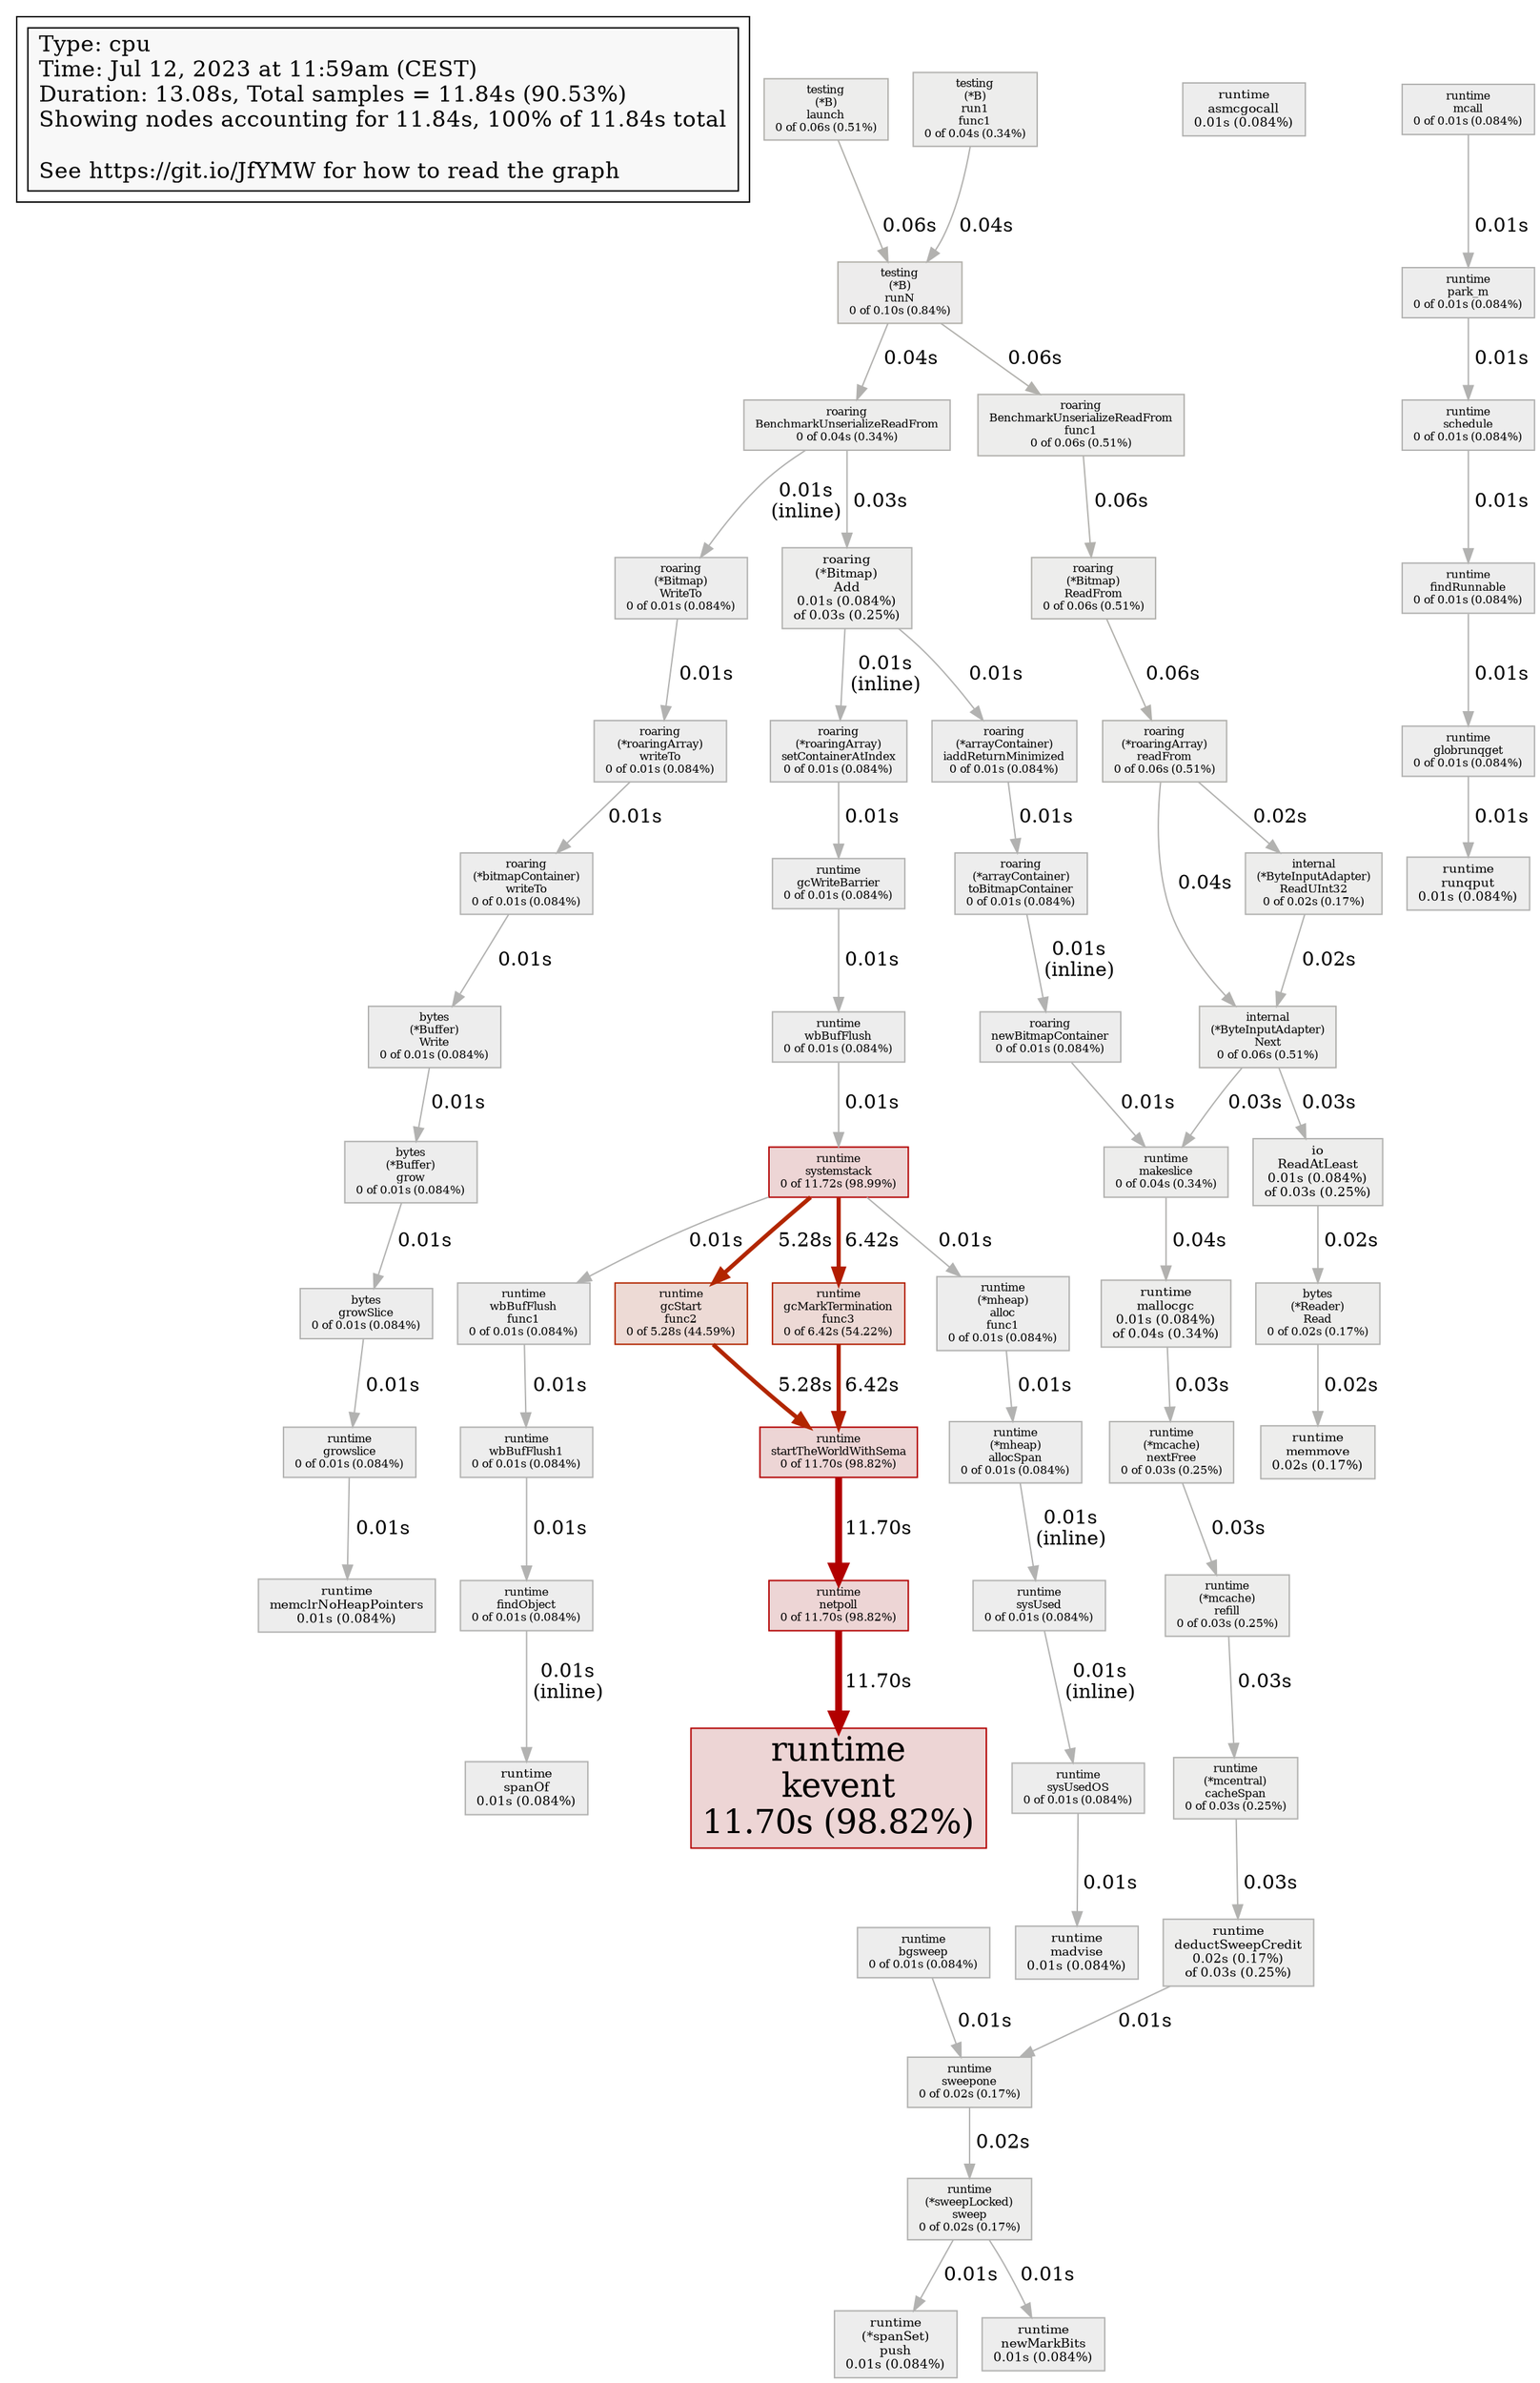 digraph "unnamed" {
node [style=filled fillcolor="#f8f8f8"]
subgraph cluster_L { "Type: cpu" [shape=box fontsize=16 label="Type: cpu\lTime: Jul 12, 2023 at 11:59am (CEST)\lDuration: 13.08s, Total samples = 11.84s (90.53%)\lShowing nodes accounting for 11.84s, 100% of 11.84s total\l\lSee https://git.io/JfYMW for how to read the graph\l"] }
N1 [label="runtime\nkevent\n11.70s (98.82%)" id="node1" fontsize=24 shape=box tooltip="runtime.kevent (11.70s)" color="#b20000" fillcolor="#edd5d5"]
N2 [label="runtime\nsystemstack\n0 of 11.72s (98.99%)" id="node2" fontsize=8 shape=box tooltip="runtime.systemstack (11.72s)" color="#b20000" fillcolor="#edd5d5"]
N3 [label="runtime\nstartTheWorldWithSema\n0 of 11.70s (98.82%)" id="node3" fontsize=8 shape=box tooltip="runtime.startTheWorldWithSema (11.70s)" color="#b20000" fillcolor="#edd5d5"]
N4 [label="testing\n(*B)\nrunN\n0 of 0.10s (0.84%)" id="node4" fontsize=8 shape=box tooltip="testing.(*B).runN (0.10s)" color="#b2b0aa" fillcolor="#edecec"]
N5 [label="internal\n(*ByteInputAdapter)\nNext\n0 of 0.06s (0.51%)" id="node5" fontsize=8 shape=box tooltip="github.com/RoaringBitmap/roaring/internal.(*ByteInputAdapter).Next (0.06s)" color="#b2b1ad" fillcolor="#ededec"]
N6 [label="testing\n(*B)\nlaunch\n0 of 0.06s (0.51%)" id="node6" fontsize=8 shape=box tooltip="testing.(*B).launch (0.06s)" color="#b2b1ad" fillcolor="#ededec"]
N7 [label="roaring\n(*Bitmap)\nAdd\n0.01s (0.084%)\nof 0.03s (0.25%)" id="node7" fontsize=9 shape=box tooltip="github.com/RoaringBitmap/roaring.(*Bitmap).Add (0.03s)" color="#b2b2b0" fillcolor="#ededec"]
N8 [label="roaring\n(*roaringArray)\nreadFrom\n0 of 0.06s (0.51%)" id="node8" fontsize=8 shape=box tooltip="github.com/RoaringBitmap/roaring.(*roaringArray).readFrom (0.06s)" color="#b2b1ad" fillcolor="#ededec"]
N9 [label="runtime\ndeductSweepCredit\n0.02s (0.17%)\nof 0.03s (0.25%)" id="node9" fontsize=9 shape=box tooltip="runtime.deductSweepCredit (0.03s)" color="#b2b2b0" fillcolor="#ededec"]
N10 [label="runtime\nmallocgc\n0.01s (0.084%)\nof 0.04s (0.34%)" id="node10" fontsize=9 shape=box tooltip="runtime.mallocgc (0.04s)" color="#b2b1af" fillcolor="#ededec"]
N11 [label="runtime\nmemmove\n0.02s (0.17%)" id="node11" fontsize=9 shape=box tooltip="runtime.memmove (0.02s)" color="#b2b2b0" fillcolor="#ededec"]
N12 [label="testing\n(*B)\nrun1\nfunc1\n0 of 0.04s (0.34%)" id="node12" fontsize=8 shape=box tooltip="testing.(*B).run1.func1 (0.04s)" color="#b2b1af" fillcolor="#ededec"]
N13 [label="io\nReadAtLeast\n0.01s (0.084%)\nof 0.03s (0.25%)" id="node13" fontsize=9 shape=box tooltip="io.ReadAtLeast (0.03s)" color="#b2b2b0" fillcolor="#ededec"]
N14 [label="roaring\nBenchmarkUnserializeReadFrom\n0 of 0.04s (0.34%)" id="node14" fontsize=8 shape=box tooltip="github.com/RoaringBitmap/roaring.BenchmarkUnserializeReadFrom (0.04s)" color="#b2b1af" fillcolor="#ededec"]
N15 [label="runtime\nmakeslice\n0 of 0.04s (0.34%)" id="node15" fontsize=8 shape=box tooltip="runtime.makeslice (0.04s)" color="#b2b1af" fillcolor="#ededec"]
N16 [label="runtime\nasmcgocall\n0.01s (0.084%)" id="node16" fontsize=9 shape=box tooltip="runtime.asmcgocall (0.01s)" color="#b2b2b1" fillcolor="#ededed"]
N17 [label="runtime\n(*spanSet)\npush\n0.01s (0.084%)" id="node17" fontsize=9 shape=box tooltip="runtime.(*spanSet).push (0.01s)" color="#b2b2b1" fillcolor="#ededed"]
N18 [label="runtime\n(*sweepLocked)\nsweep\n0 of 0.02s (0.17%)" id="node18" fontsize=8 shape=box tooltip="runtime.(*sweepLocked).sweep (0.02s)" color="#b2b2b0" fillcolor="#ededec"]
N19 [label="runtime\nmadvise\n0.01s (0.084%)" id="node19" fontsize=9 shape=box tooltip="runtime.madvise (0.01s)" color="#b2b2b1" fillcolor="#ededed"]
N20 [label="runtime\nmemclrNoHeapPointers\n0.01s (0.084%)" id="node20" fontsize=9 shape=box tooltip="runtime.memclrNoHeapPointers (0.01s)" color="#b2b2b1" fillcolor="#ededed"]
N21 [label="runtime\nnewMarkBits\n0.01s (0.084%)" id="node21" fontsize=9 shape=box tooltip="runtime.newMarkBits (0.01s)" color="#b2b2b1" fillcolor="#ededed"]
N22 [label="runtime\nrunqput\n0.01s (0.084%)" id="node22" fontsize=9 shape=box tooltip="runtime.runqput (0.01s)" color="#b2b2b1" fillcolor="#ededed"]
N23 [label="runtime\nspanOf\n0.01s (0.084%)" id="node23" fontsize=9 shape=box tooltip="runtime.spanOf (0.01s)" color="#b2b2b1" fillcolor="#ededed"]
N24 [label="runtime\nsweepone\n0 of 0.02s (0.17%)" id="node24" fontsize=8 shape=box tooltip="runtime.sweepone (0.02s)" color="#b2b2b0" fillcolor="#ededec"]
N25 [label="runtime\nbgsweep\n0 of 0.01s (0.084%)" id="node25" fontsize=8 shape=box tooltip="runtime.bgsweep (0.01s)" color="#b2b2b1" fillcolor="#ededed"]
N26 [label="runtime\nmcall\n0 of 0.01s (0.084%)" id="node26" fontsize=8 shape=box tooltip="runtime.mcall (0.01s)" color="#b2b2b1" fillcolor="#ededed"]
N27 [label="bytes\n(*Buffer)\nWrite\n0 of 0.01s (0.084%)" id="node27" fontsize=8 shape=box tooltip="bytes.(*Buffer).Write (0.01s)" color="#b2b2b1" fillcolor="#ededed"]
N28 [label="bytes\n(*Buffer)\ngrow\n0 of 0.01s (0.084%)" id="node28" fontsize=8 shape=box tooltip="bytes.(*Buffer).grow (0.01s)" color="#b2b2b1" fillcolor="#ededed"]
N29 [label="bytes\n(*Reader)\nRead\n0 of 0.02s (0.17%)" id="node29" fontsize=8 shape=box tooltip="bytes.(*Reader).Read (0.02s)" color="#b2b2b0" fillcolor="#ededec"]
N30 [label="bytes\ngrowSlice\n0 of 0.01s (0.084%)" id="node30" fontsize=8 shape=box tooltip="bytes.growSlice (0.01s)" color="#b2b2b1" fillcolor="#ededed"]
N31 [label="roaring\n(*Bitmap)\nReadFrom\n0 of 0.06s (0.51%)" id="node31" fontsize=8 shape=box tooltip="github.com/RoaringBitmap/roaring.(*Bitmap).ReadFrom (0.06s)" color="#b2b1ad" fillcolor="#ededec"]
N32 [label="roaring\n(*Bitmap)\nWriteTo\n0 of 0.01s (0.084%)" id="node32" fontsize=8 shape=box tooltip="github.com/RoaringBitmap/roaring.(*Bitmap).WriteTo (0.01s)" color="#b2b2b1" fillcolor="#ededed"]
N33 [label="roaring\n(*arrayContainer)\niaddReturnMinimized\n0 of 0.01s (0.084%)" id="node33" fontsize=8 shape=box tooltip="github.com/RoaringBitmap/roaring.(*arrayContainer).iaddReturnMinimized (0.01s)" color="#b2b2b1" fillcolor="#ededed"]
N34 [label="roaring\n(*arrayContainer)\ntoBitmapContainer\n0 of 0.01s (0.084%)" id="node34" fontsize=8 shape=box tooltip="github.com/RoaringBitmap/roaring.(*arrayContainer).toBitmapContainer (0.01s)" color="#b2b2b1" fillcolor="#ededed"]
N35 [label="roaring\n(*bitmapContainer)\nwriteTo\n0 of 0.01s (0.084%)" id="node35" fontsize=8 shape=box tooltip="github.com/RoaringBitmap/roaring.(*bitmapContainer).writeTo (0.01s)" color="#b2b2b1" fillcolor="#ededed"]
N36 [label="roaring\n(*roaringArray)\nsetContainerAtIndex\n0 of 0.01s (0.084%)" id="node36" fontsize=8 shape=box tooltip="github.com/RoaringBitmap/roaring.(*roaringArray).setContainerAtIndex (0.01s)" color="#b2b2b1" fillcolor="#ededed"]
N37 [label="roaring\n(*roaringArray)\nwriteTo\n0 of 0.01s (0.084%)" id="node37" fontsize=8 shape=box tooltip="github.com/RoaringBitmap/roaring.(*roaringArray).writeTo (0.01s)" color="#b2b2b1" fillcolor="#ededed"]
N38 [label="roaring\nBenchmarkUnserializeReadFrom\nfunc1\n0 of 0.06s (0.51%)" id="node38" fontsize=8 shape=box tooltip="github.com/RoaringBitmap/roaring.BenchmarkUnserializeReadFrom.func1 (0.06s)" color="#b2b1ad" fillcolor="#ededec"]
N39 [label="roaring\nnewBitmapContainer\n0 of 0.01s (0.084%)" id="node39" fontsize=8 shape=box tooltip="github.com/RoaringBitmap/roaring.newBitmapContainer (0.01s)" color="#b2b2b1" fillcolor="#ededed"]
N40 [label="internal\n(*ByteInputAdapter)\nReadUInt32\n0 of 0.02s (0.17%)" id="node40" fontsize=8 shape=box tooltip="github.com/RoaringBitmap/roaring/internal.(*ByteInputAdapter).ReadUInt32 (0.02s)" color="#b2b2b0" fillcolor="#ededec"]
N41 [label="runtime\n(*mcache)\nnextFree\n0 of 0.03s (0.25%)" id="node41" fontsize=8 shape=box tooltip="runtime.(*mcache).nextFree (0.03s)" color="#b2b2b0" fillcolor="#ededec"]
N42 [label="runtime\n(*mcache)\nrefill\n0 of 0.03s (0.25%)" id="node42" fontsize=8 shape=box tooltip="runtime.(*mcache).refill (0.03s)" color="#b2b2b0" fillcolor="#ededec"]
N43 [label="runtime\n(*mcentral)\ncacheSpan\n0 of 0.03s (0.25%)" id="node43" fontsize=8 shape=box tooltip="runtime.(*mcentral).cacheSpan (0.03s)" color="#b2b2b0" fillcolor="#ededec"]
N44 [label="runtime\n(*mheap)\nalloc\nfunc1\n0 of 0.01s (0.084%)" id="node44" fontsize=8 shape=box tooltip="runtime.(*mheap).alloc.func1 (0.01s)" color="#b2b2b1" fillcolor="#ededed"]
N45 [label="runtime\n(*mheap)\nallocSpan\n0 of 0.01s (0.084%)" id="node45" fontsize=8 shape=box tooltip="runtime.(*mheap).allocSpan (0.01s)" color="#b2b2b1" fillcolor="#ededed"]
N46 [label="runtime\nfindObject\n0 of 0.01s (0.084%)" id="node46" fontsize=8 shape=box tooltip="runtime.findObject (0.01s)" color="#b2b2b1" fillcolor="#ededed"]
N47 [label="runtime\nfindRunnable\n0 of 0.01s (0.084%)" id="node47" fontsize=8 shape=box tooltip="runtime.findRunnable (0.01s)" color="#b2b2b1" fillcolor="#ededed"]
N48 [label="runtime\ngcMarkTermination\nfunc3\n0 of 6.42s (54.22%)" id="node48" fontsize=8 shape=box tooltip="runtime.gcMarkTermination.func3 (6.42s)" color="#b21d00" fillcolor="#edd9d5"]
N49 [label="runtime\ngcStart\nfunc2\n0 of 5.28s (44.59%)" id="node49" fontsize=8 shape=box tooltip="runtime.gcStart.func2 (5.28s)" color="#b22600" fillcolor="#eddad5"]
N50 [label="runtime\ngcWriteBarrier\n0 of 0.01s (0.084%)" id="node50" fontsize=8 shape=box tooltip="runtime.gcWriteBarrier (0.01s)" color="#b2b2b1" fillcolor="#ededed"]
N51 [label="runtime\nglobrunqget\n0 of 0.01s (0.084%)" id="node51" fontsize=8 shape=box tooltip="runtime.globrunqget (0.01s)" color="#b2b2b1" fillcolor="#ededed"]
N52 [label="runtime\ngrowslice\n0 of 0.01s (0.084%)" id="node52" fontsize=8 shape=box tooltip="runtime.growslice (0.01s)" color="#b2b2b1" fillcolor="#ededed"]
N53 [label="runtime\nnetpoll\n0 of 11.70s (98.82%)" id="node53" fontsize=8 shape=box tooltip="runtime.netpoll (11.70s)" color="#b20000" fillcolor="#edd5d5"]
N54 [label="runtime\npark_m\n0 of 0.01s (0.084%)" id="node54" fontsize=8 shape=box tooltip="runtime.park_m (0.01s)" color="#b2b2b1" fillcolor="#ededed"]
N55 [label="runtime\nschedule\n0 of 0.01s (0.084%)" id="node55" fontsize=8 shape=box tooltip="runtime.schedule (0.01s)" color="#b2b2b1" fillcolor="#ededed"]
N56 [label="runtime\nsysUsed\n0 of 0.01s (0.084%)" id="node56" fontsize=8 shape=box tooltip="runtime.sysUsed (0.01s)" color="#b2b2b1" fillcolor="#ededed"]
N57 [label="runtime\nsysUsedOS\n0 of 0.01s (0.084%)" id="node57" fontsize=8 shape=box tooltip="runtime.sysUsedOS (0.01s)" color="#b2b2b1" fillcolor="#ededed"]
N58 [label="runtime\nwbBufFlush\n0 of 0.01s (0.084%)" id="node58" fontsize=8 shape=box tooltip="runtime.wbBufFlush (0.01s)" color="#b2b2b1" fillcolor="#ededed"]
N59 [label="runtime\nwbBufFlush\nfunc1\n0 of 0.01s (0.084%)" id="node59" fontsize=8 shape=box tooltip="runtime.wbBufFlush.func1 (0.01s)" color="#b2b2b1" fillcolor="#ededed"]
N60 [label="runtime\nwbBufFlush1\n0 of 0.01s (0.084%)" id="node60" fontsize=8 shape=box tooltip="runtime.wbBufFlush1 (0.01s)" color="#b2b2b1" fillcolor="#ededed"]
N53 -> N1 [label=" 11.70s" weight=99 penwidth=5 color="#b20000" tooltip="runtime.netpoll -> runtime.kevent (11.70s)" labeltooltip="runtime.netpoll -> runtime.kevent (11.70s)"]
N3 -> N53 [label=" 11.70s" weight=99 penwidth=5 color="#b20000" tooltip="runtime.startTheWorldWithSema -> runtime.netpoll (11.70s)" labeltooltip="runtime.startTheWorldWithSema -> runtime.netpoll (11.70s)"]
N48 -> N3 [label=" 6.42s" weight=55 penwidth=3 color="#b21d00" tooltip="runtime.gcMarkTermination.func3 -> runtime.startTheWorldWithSema (6.42s)" labeltooltip="runtime.gcMarkTermination.func3 -> runtime.startTheWorldWithSema (6.42s)"]
N2 -> N48 [label=" 6.42s" weight=55 penwidth=3 color="#b21d00" tooltip="runtime.systemstack -> runtime.gcMarkTermination.func3 (6.42s)" labeltooltip="runtime.systemstack -> runtime.gcMarkTermination.func3 (6.42s)"]
N49 -> N3 [label=" 5.28s" weight=45 penwidth=3 color="#b22600" tooltip="runtime.gcStart.func2 -> runtime.startTheWorldWithSema (5.28s)" labeltooltip="runtime.gcStart.func2 -> runtime.startTheWorldWithSema (5.28s)"]
N2 -> N49 [label=" 5.28s" weight=45 penwidth=3 color="#b22600" tooltip="runtime.systemstack -> runtime.gcStart.func2 (5.28s)" labeltooltip="runtime.systemstack -> runtime.gcStart.func2 (5.28s)"]
N31 -> N8 [label=" 0.06s" color="#b2b1ad" tooltip="github.com/RoaringBitmap/roaring.(*Bitmap).ReadFrom -> github.com/RoaringBitmap/roaring.(*roaringArray).readFrom (0.06s)" labeltooltip="github.com/RoaringBitmap/roaring.(*Bitmap).ReadFrom -> github.com/RoaringBitmap/roaring.(*roaringArray).readFrom (0.06s)"]
N38 -> N31 [label=" 0.06s" color="#b2b1ad" tooltip="github.com/RoaringBitmap/roaring.BenchmarkUnserializeReadFrom.func1 -> github.com/RoaringBitmap/roaring.(*Bitmap).ReadFrom (0.06s)" labeltooltip="github.com/RoaringBitmap/roaring.BenchmarkUnserializeReadFrom.func1 -> github.com/RoaringBitmap/roaring.(*Bitmap).ReadFrom (0.06s)"]
N6 -> N4 [label=" 0.06s" color="#b2b1ad" tooltip="testing.(*B).launch -> testing.(*B).runN (0.06s)" labeltooltip="testing.(*B).launch -> testing.(*B).runN (0.06s)"]
N4 -> N38 [label=" 0.06s" color="#b2b1ad" tooltip="testing.(*B).runN -> github.com/RoaringBitmap/roaring.BenchmarkUnserializeReadFrom.func1 (0.06s)" labeltooltip="testing.(*B).runN -> github.com/RoaringBitmap/roaring.BenchmarkUnserializeReadFrom.func1 (0.06s)"]
N8 -> N5 [label=" 0.04s" color="#b2b1af" tooltip="github.com/RoaringBitmap/roaring.(*roaringArray).readFrom -> github.com/RoaringBitmap/roaring/internal.(*ByteInputAdapter).Next (0.04s)" labeltooltip="github.com/RoaringBitmap/roaring.(*roaringArray).readFrom -> github.com/RoaringBitmap/roaring/internal.(*ByteInputAdapter).Next (0.04s)"]
N15 -> N10 [label=" 0.04s" color="#b2b1af" tooltip="runtime.makeslice -> runtime.mallocgc (0.04s)" labeltooltip="runtime.makeslice -> runtime.mallocgc (0.04s)"]
N12 -> N4 [label=" 0.04s" color="#b2b1af" tooltip="testing.(*B).run1.func1 -> testing.(*B).runN (0.04s)" labeltooltip="testing.(*B).run1.func1 -> testing.(*B).runN (0.04s)"]
N4 -> N14 [label=" 0.04s" color="#b2b1af" tooltip="testing.(*B).runN -> github.com/RoaringBitmap/roaring.BenchmarkUnserializeReadFrom (0.04s)" labeltooltip="testing.(*B).runN -> github.com/RoaringBitmap/roaring.BenchmarkUnserializeReadFrom (0.04s)"]
N14 -> N7 [label=" 0.03s" color="#b2b2b0" tooltip="github.com/RoaringBitmap/roaring.BenchmarkUnserializeReadFrom -> github.com/RoaringBitmap/roaring.(*Bitmap).Add (0.03s)" labeltooltip="github.com/RoaringBitmap/roaring.BenchmarkUnserializeReadFrom -> github.com/RoaringBitmap/roaring.(*Bitmap).Add (0.03s)"]
N5 -> N13 [label=" 0.03s" color="#b2b2b0" tooltip="github.com/RoaringBitmap/roaring/internal.(*ByteInputAdapter).Next -> io.ReadAtLeast (0.03s)" labeltooltip="github.com/RoaringBitmap/roaring/internal.(*ByteInputAdapter).Next -> io.ReadAtLeast (0.03s)"]
N5 -> N15 [label=" 0.03s" color="#b2b2b0" tooltip="github.com/RoaringBitmap/roaring/internal.(*ByteInputAdapter).Next -> runtime.makeslice (0.03s)" labeltooltip="github.com/RoaringBitmap/roaring/internal.(*ByteInputAdapter).Next -> runtime.makeslice (0.03s)"]
N41 -> N42 [label=" 0.03s" color="#b2b2b0" tooltip="runtime.(*mcache).nextFree -> runtime.(*mcache).refill (0.03s)" labeltooltip="runtime.(*mcache).nextFree -> runtime.(*mcache).refill (0.03s)"]
N42 -> N43 [label=" 0.03s" color="#b2b2b0" tooltip="runtime.(*mcache).refill -> runtime.(*mcentral).cacheSpan (0.03s)" labeltooltip="runtime.(*mcache).refill -> runtime.(*mcentral).cacheSpan (0.03s)"]
N43 -> N9 [label=" 0.03s" color="#b2b2b0" tooltip="runtime.(*mcentral).cacheSpan -> runtime.deductSweepCredit (0.03s)" labeltooltip="runtime.(*mcentral).cacheSpan -> runtime.deductSweepCredit (0.03s)"]
N10 -> N41 [label=" 0.03s" color="#b2b2b0" tooltip="runtime.mallocgc -> runtime.(*mcache).nextFree (0.03s)" labeltooltip="runtime.mallocgc -> runtime.(*mcache).nextFree (0.03s)"]
N29 -> N11 [label=" 0.02s" color="#b2b2b0" tooltip="bytes.(*Reader).Read -> runtime.memmove (0.02s)" labeltooltip="bytes.(*Reader).Read -> runtime.memmove (0.02s)"]
N8 -> N40 [label=" 0.02s" color="#b2b2b0" tooltip="github.com/RoaringBitmap/roaring.(*roaringArray).readFrom -> github.com/RoaringBitmap/roaring/internal.(*ByteInputAdapter).ReadUInt32 (0.02s)" labeltooltip="github.com/RoaringBitmap/roaring.(*roaringArray).readFrom -> github.com/RoaringBitmap/roaring/internal.(*ByteInputAdapter).ReadUInt32 (0.02s)"]
N40 -> N5 [label=" 0.02s" color="#b2b2b0" tooltip="github.com/RoaringBitmap/roaring/internal.(*ByteInputAdapter).ReadUInt32 -> github.com/RoaringBitmap/roaring/internal.(*ByteInputAdapter).Next (0.02s)" labeltooltip="github.com/RoaringBitmap/roaring/internal.(*ByteInputAdapter).ReadUInt32 -> github.com/RoaringBitmap/roaring/internal.(*ByteInputAdapter).Next (0.02s)"]
N13 -> N29 [label=" 0.02s" color="#b2b2b0" tooltip="io.ReadAtLeast -> bytes.(*Reader).Read (0.02s)" labeltooltip="io.ReadAtLeast -> bytes.(*Reader).Read (0.02s)"]
N24 -> N18 [label=" 0.02s" color="#b2b2b0" tooltip="runtime.sweepone -> runtime.(*sweepLocked).sweep (0.02s)" labeltooltip="runtime.sweepone -> runtime.(*sweepLocked).sweep (0.02s)"]
N27 -> N28 [label=" 0.01s" color="#b2b2b1" tooltip="bytes.(*Buffer).Write -> bytes.(*Buffer).grow (0.01s)" labeltooltip="bytes.(*Buffer).Write -> bytes.(*Buffer).grow (0.01s)"]
N28 -> N30 [label=" 0.01s" color="#b2b2b1" tooltip="bytes.(*Buffer).grow -> bytes.growSlice (0.01s)" labeltooltip="bytes.(*Buffer).grow -> bytes.growSlice (0.01s)"]
N30 -> N52 [label=" 0.01s" color="#b2b2b1" tooltip="bytes.growSlice -> runtime.growslice (0.01s)" labeltooltip="bytes.growSlice -> runtime.growslice (0.01s)"]
N7 -> N33 [label=" 0.01s" color="#b2b2b1" tooltip="github.com/RoaringBitmap/roaring.(*Bitmap).Add -> github.com/RoaringBitmap/roaring.(*arrayContainer).iaddReturnMinimized (0.01s)" labeltooltip="github.com/RoaringBitmap/roaring.(*Bitmap).Add -> github.com/RoaringBitmap/roaring.(*arrayContainer).iaddReturnMinimized (0.01s)"]
N7 -> N36 [label=" 0.01s\n (inline)" color="#b2b2b1" tooltip="github.com/RoaringBitmap/roaring.(*Bitmap).Add -> github.com/RoaringBitmap/roaring.(*roaringArray).setContainerAtIndex (0.01s)" labeltooltip="github.com/RoaringBitmap/roaring.(*Bitmap).Add -> github.com/RoaringBitmap/roaring.(*roaringArray).setContainerAtIndex (0.01s)"]
N32 -> N37 [label=" 0.01s" color="#b2b2b1" tooltip="github.com/RoaringBitmap/roaring.(*Bitmap).WriteTo -> github.com/RoaringBitmap/roaring.(*roaringArray).writeTo (0.01s)" labeltooltip="github.com/RoaringBitmap/roaring.(*Bitmap).WriteTo -> github.com/RoaringBitmap/roaring.(*roaringArray).writeTo (0.01s)"]
N33 -> N34 [label=" 0.01s" color="#b2b2b1" tooltip="github.com/RoaringBitmap/roaring.(*arrayContainer).iaddReturnMinimized -> github.com/RoaringBitmap/roaring.(*arrayContainer).toBitmapContainer (0.01s)" labeltooltip="github.com/RoaringBitmap/roaring.(*arrayContainer).iaddReturnMinimized -> github.com/RoaringBitmap/roaring.(*arrayContainer).toBitmapContainer (0.01s)"]
N34 -> N39 [label=" 0.01s\n (inline)" color="#b2b2b1" tooltip="github.com/RoaringBitmap/roaring.(*arrayContainer).toBitmapContainer -> github.com/RoaringBitmap/roaring.newBitmapContainer (0.01s)" labeltooltip="github.com/RoaringBitmap/roaring.(*arrayContainer).toBitmapContainer -> github.com/RoaringBitmap/roaring.newBitmapContainer (0.01s)"]
N35 -> N27 [label=" 0.01s" color="#b2b2b1" tooltip="github.com/RoaringBitmap/roaring.(*bitmapContainer).writeTo -> bytes.(*Buffer).Write (0.01s)" labeltooltip="github.com/RoaringBitmap/roaring.(*bitmapContainer).writeTo -> bytes.(*Buffer).Write (0.01s)"]
N36 -> N50 [label=" 0.01s" color="#b2b2b1" tooltip="github.com/RoaringBitmap/roaring.(*roaringArray).setContainerAtIndex -> runtime.gcWriteBarrier (0.01s)" labeltooltip="github.com/RoaringBitmap/roaring.(*roaringArray).setContainerAtIndex -> runtime.gcWriteBarrier (0.01s)"]
N37 -> N35 [label=" 0.01s" color="#b2b2b1" tooltip="github.com/RoaringBitmap/roaring.(*roaringArray).writeTo -> github.com/RoaringBitmap/roaring.(*bitmapContainer).writeTo (0.01s)" labeltooltip="github.com/RoaringBitmap/roaring.(*roaringArray).writeTo -> github.com/RoaringBitmap/roaring.(*bitmapContainer).writeTo (0.01s)"]
N14 -> N32 [label=" 0.01s\n (inline)" color="#b2b2b1" tooltip="github.com/RoaringBitmap/roaring.BenchmarkUnserializeReadFrom -> github.com/RoaringBitmap/roaring.(*Bitmap).WriteTo (0.01s)" labeltooltip="github.com/RoaringBitmap/roaring.BenchmarkUnserializeReadFrom -> github.com/RoaringBitmap/roaring.(*Bitmap).WriteTo (0.01s)"]
N39 -> N15 [label=" 0.01s" color="#b2b2b1" tooltip="github.com/RoaringBitmap/roaring.newBitmapContainer -> runtime.makeslice (0.01s)" labeltooltip="github.com/RoaringBitmap/roaring.newBitmapContainer -> runtime.makeslice (0.01s)"]
N44 -> N45 [label=" 0.01s" color="#b2b2b1" tooltip="runtime.(*mheap).alloc.func1 -> runtime.(*mheap).allocSpan (0.01s)" labeltooltip="runtime.(*mheap).alloc.func1 -> runtime.(*mheap).allocSpan (0.01s)"]
N45 -> N56 [label=" 0.01s\n (inline)" color="#b2b2b1" tooltip="runtime.(*mheap).allocSpan -> runtime.sysUsed (0.01s)" labeltooltip="runtime.(*mheap).allocSpan -> runtime.sysUsed (0.01s)"]
N18 -> N17 [label=" 0.01s" color="#b2b2b1" tooltip="runtime.(*sweepLocked).sweep -> runtime.(*spanSet).push (0.01s)" labeltooltip="runtime.(*sweepLocked).sweep -> runtime.(*spanSet).push (0.01s)"]
N18 -> N21 [label=" 0.01s" color="#b2b2b1" tooltip="runtime.(*sweepLocked).sweep -> runtime.newMarkBits (0.01s)" labeltooltip="runtime.(*sweepLocked).sweep -> runtime.newMarkBits (0.01s)"]
N25 -> N24 [label=" 0.01s" color="#b2b2b1" tooltip="runtime.bgsweep -> runtime.sweepone (0.01s)" labeltooltip="runtime.bgsweep -> runtime.sweepone (0.01s)"]
N9 -> N24 [label=" 0.01s" color="#b2b2b1" tooltip="runtime.deductSweepCredit -> runtime.sweepone (0.01s)" labeltooltip="runtime.deductSweepCredit -> runtime.sweepone (0.01s)"]
N46 -> N23 [label=" 0.01s\n (inline)" color="#b2b2b1" tooltip="runtime.findObject -> runtime.spanOf (0.01s)" labeltooltip="runtime.findObject -> runtime.spanOf (0.01s)"]
N47 -> N51 [label=" 0.01s" color="#b2b2b1" tooltip="runtime.findRunnable -> runtime.globrunqget (0.01s)" labeltooltip="runtime.findRunnable -> runtime.globrunqget (0.01s)"]
N50 -> N58 [label=" 0.01s" color="#b2b2b1" tooltip="runtime.gcWriteBarrier -> runtime.wbBufFlush (0.01s)" labeltooltip="runtime.gcWriteBarrier -> runtime.wbBufFlush (0.01s)"]
N51 -> N22 [label=" 0.01s" color="#b2b2b1" tooltip="runtime.globrunqget -> runtime.runqput (0.01s)" labeltooltip="runtime.globrunqget -> runtime.runqput (0.01s)"]
N52 -> N20 [label=" 0.01s" color="#b2b2b1" tooltip="runtime.growslice -> runtime.memclrNoHeapPointers (0.01s)" labeltooltip="runtime.growslice -> runtime.memclrNoHeapPointers (0.01s)"]
N26 -> N54 [label=" 0.01s" color="#b2b2b1" tooltip="runtime.mcall -> runtime.park_m (0.01s)" labeltooltip="runtime.mcall -> runtime.park_m (0.01s)"]
N54 -> N55 [label=" 0.01s" color="#b2b2b1" tooltip="runtime.park_m -> runtime.schedule (0.01s)" labeltooltip="runtime.park_m -> runtime.schedule (0.01s)"]
N55 -> N47 [label=" 0.01s" color="#b2b2b1" tooltip="runtime.schedule -> runtime.findRunnable (0.01s)" labeltooltip="runtime.schedule -> runtime.findRunnable (0.01s)"]
N56 -> N57 [label=" 0.01s\n (inline)" color="#b2b2b1" tooltip="runtime.sysUsed -> runtime.sysUsedOS (0.01s)" labeltooltip="runtime.sysUsed -> runtime.sysUsedOS (0.01s)"]
N57 -> N19 [label=" 0.01s" color="#b2b2b1" tooltip="runtime.sysUsedOS -> runtime.madvise (0.01s)" labeltooltip="runtime.sysUsedOS -> runtime.madvise (0.01s)"]
N2 -> N44 [label=" 0.01s" color="#b2b2b1" tooltip="runtime.systemstack -> runtime.(*mheap).alloc.func1 (0.01s)" labeltooltip="runtime.systemstack -> runtime.(*mheap).alloc.func1 (0.01s)"]
N2 -> N59 [label=" 0.01s" color="#b2b2b1" tooltip="runtime.systemstack -> runtime.wbBufFlush.func1 (0.01s)" labeltooltip="runtime.systemstack -> runtime.wbBufFlush.func1 (0.01s)"]
N58 -> N2 [label=" 0.01s" color="#b2b2b1" tooltip="runtime.wbBufFlush -> runtime.systemstack (0.01s)" labeltooltip="runtime.wbBufFlush -> runtime.systemstack (0.01s)"]
N59 -> N60 [label=" 0.01s" color="#b2b2b1" tooltip="runtime.wbBufFlush.func1 -> runtime.wbBufFlush1 (0.01s)" labeltooltip="runtime.wbBufFlush.func1 -> runtime.wbBufFlush1 (0.01s)"]
N60 -> N46 [label=" 0.01s" color="#b2b2b1" tooltip="runtime.wbBufFlush1 -> runtime.findObject (0.01s)" labeltooltip="runtime.wbBufFlush1 -> runtime.findObject (0.01s)"]
}
